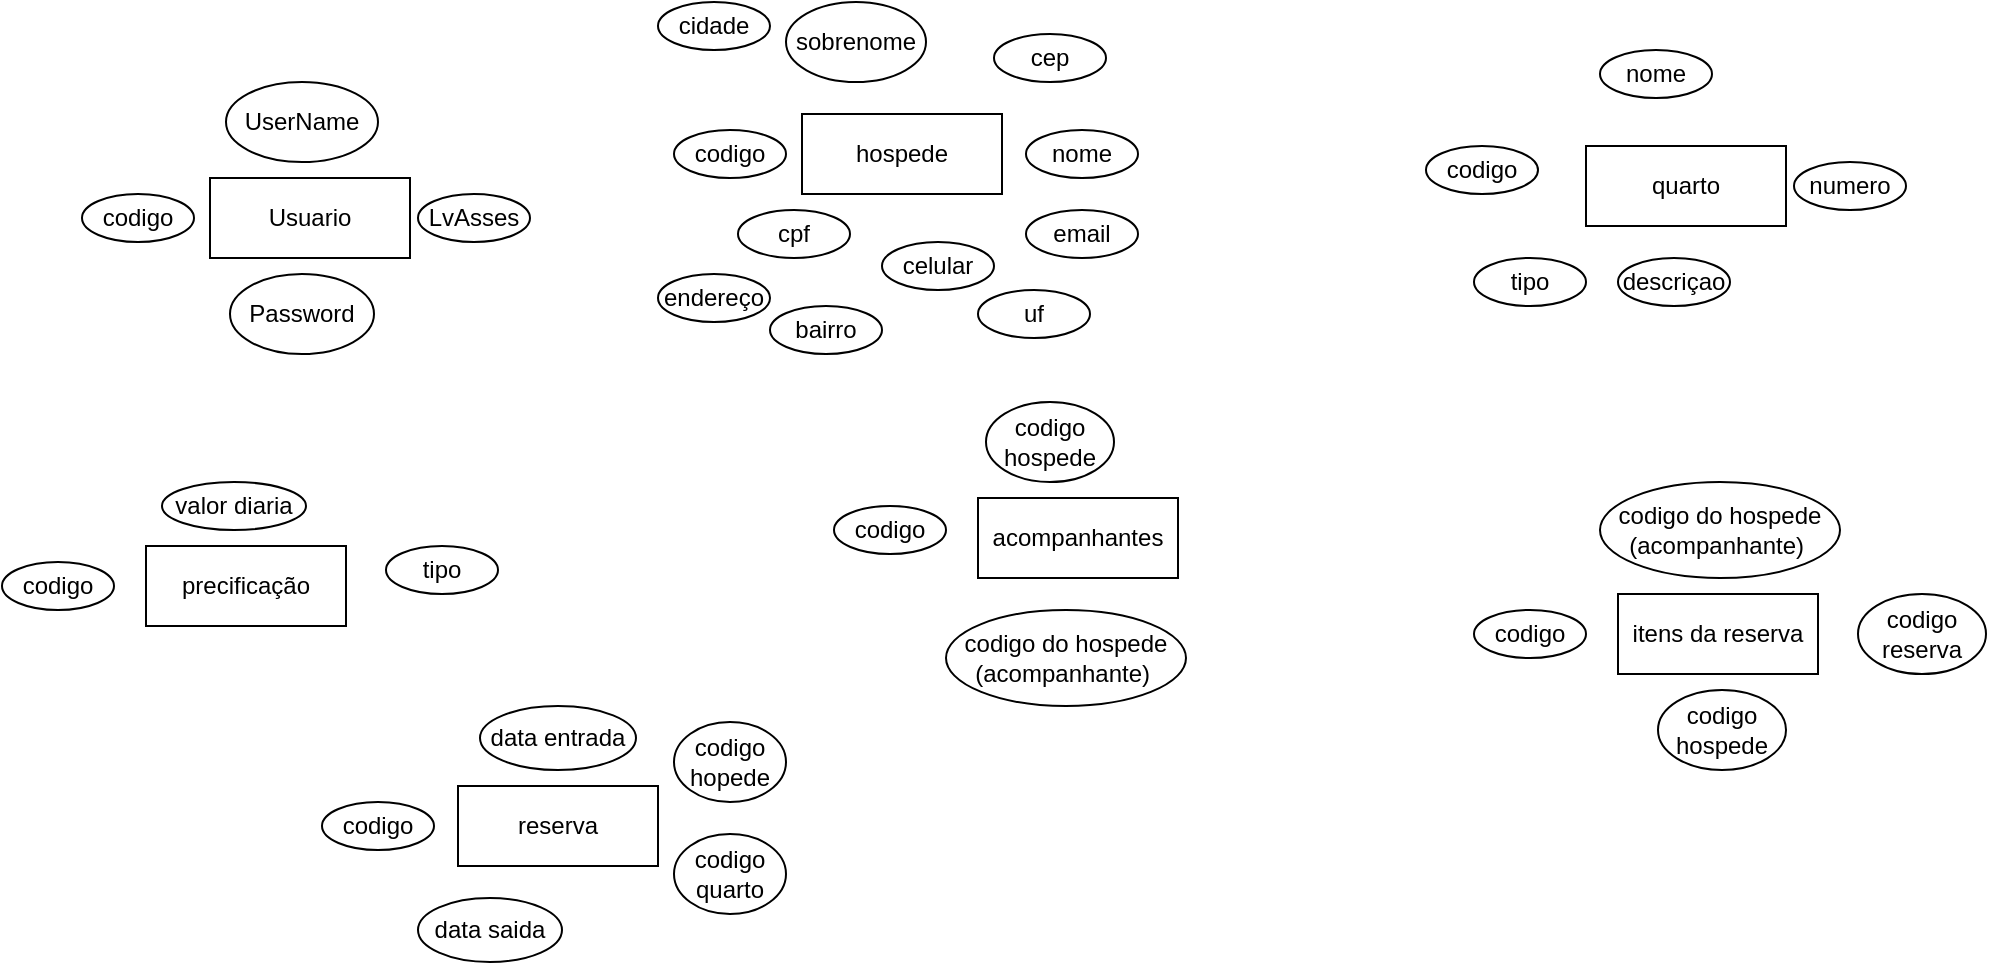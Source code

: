 <mxfile version="26.0.8">
  <diagram name="Página-1" id="wkwMZMTxy4xbMyuyJt76">
    <mxGraphModel dx="1259" dy="662" grid="1" gridSize="8" guides="1" tooltips="1" connect="1" arrows="1" fold="1" page="1" pageScale="1" pageWidth="1654" pageHeight="1169" math="0" shadow="0">
      <root>
        <mxCell id="0" />
        <mxCell id="1" parent="0" />
        <mxCell id="MKk7beEa5KVWcvYZorYV-1" value="Usuario" style="whiteSpace=wrap;html=1;align=center;" parent="1" vertex="1">
          <mxGeometry x="104" y="128" width="100" height="40" as="geometry" />
        </mxCell>
        <mxCell id="MKk7beEa5KVWcvYZorYV-2" value="codigo" style="ellipse;whiteSpace=wrap;html=1;align=center;" parent="1" vertex="1">
          <mxGeometry x="40" y="136" width="56" height="24" as="geometry" />
        </mxCell>
        <mxCell id="MKk7beEa5KVWcvYZorYV-3" value="UserName" style="ellipse;whiteSpace=wrap;html=1;align=center;" parent="1" vertex="1">
          <mxGeometry x="112" y="80" width="76" height="40" as="geometry" />
        </mxCell>
        <mxCell id="MKk7beEa5KVWcvYZorYV-4" value="Password" style="ellipse;whiteSpace=wrap;html=1;align=center;" parent="1" vertex="1">
          <mxGeometry x="114" y="176" width="72" height="40" as="geometry" />
        </mxCell>
        <mxCell id="MKk7beEa5KVWcvYZorYV-5" value="LvAsses" style="ellipse;whiteSpace=wrap;html=1;align=center;" parent="1" vertex="1">
          <mxGeometry x="208" y="136" width="56" height="24" as="geometry" />
        </mxCell>
        <mxCell id="MKk7beEa5KVWcvYZorYV-6" value="hospede" style="whiteSpace=wrap;html=1;align=center;" parent="1" vertex="1">
          <mxGeometry x="400" y="96" width="100" height="40" as="geometry" />
        </mxCell>
        <mxCell id="MKk7beEa5KVWcvYZorYV-7" value="codigo" style="ellipse;whiteSpace=wrap;html=1;align=center;" parent="1" vertex="1">
          <mxGeometry x="336" y="104" width="56" height="24" as="geometry" />
        </mxCell>
        <mxCell id="MKk7beEa5KVWcvYZorYV-8" value="sobrenome" style="ellipse;whiteSpace=wrap;html=1;align=center;" parent="1" vertex="1">
          <mxGeometry x="392" y="40" width="70" height="40" as="geometry" />
        </mxCell>
        <mxCell id="MKk7beEa5KVWcvYZorYV-9" value="nome" style="ellipse;whiteSpace=wrap;html=1;align=center;" parent="1" vertex="1">
          <mxGeometry x="512" y="104" width="56" height="24" as="geometry" />
        </mxCell>
        <mxCell id="MKk7beEa5KVWcvYZorYV-10" value="cpf" style="ellipse;whiteSpace=wrap;html=1;align=center;" parent="1" vertex="1">
          <mxGeometry x="368" y="144" width="56" height="24" as="geometry" />
        </mxCell>
        <mxCell id="MKk7beEa5KVWcvYZorYV-11" value="celular" style="ellipse;whiteSpace=wrap;html=1;align=center;" parent="1" vertex="1">
          <mxGeometry x="440" y="160" width="56" height="24" as="geometry" />
        </mxCell>
        <mxCell id="MKk7beEa5KVWcvYZorYV-12" value="email" style="ellipse;whiteSpace=wrap;html=1;align=center;" parent="1" vertex="1">
          <mxGeometry x="512" y="144" width="56" height="24" as="geometry" />
        </mxCell>
        <mxCell id="YKHne9TACWLXyV4MfOwQ-1" value="endereço" style="ellipse;whiteSpace=wrap;html=1;align=center;" vertex="1" parent="1">
          <mxGeometry x="328" y="176" width="56" height="24" as="geometry" />
        </mxCell>
        <mxCell id="YKHne9TACWLXyV4MfOwQ-2" value="cep" style="ellipse;whiteSpace=wrap;html=1;align=center;" vertex="1" parent="1">
          <mxGeometry x="496" y="56" width="56" height="24" as="geometry" />
        </mxCell>
        <mxCell id="YKHne9TACWLXyV4MfOwQ-3" value="bairro" style="ellipse;whiteSpace=wrap;html=1;align=center;" vertex="1" parent="1">
          <mxGeometry x="384" y="192" width="56" height="24" as="geometry" />
        </mxCell>
        <mxCell id="YKHne9TACWLXyV4MfOwQ-6" value="cidade" style="ellipse;whiteSpace=wrap;html=1;align=center;" vertex="1" parent="1">
          <mxGeometry x="328" y="40" width="56" height="24" as="geometry" />
        </mxCell>
        <mxCell id="YKHne9TACWLXyV4MfOwQ-7" value="uf" style="ellipse;whiteSpace=wrap;html=1;align=center;" vertex="1" parent="1">
          <mxGeometry x="488" y="184" width="56" height="24" as="geometry" />
        </mxCell>
        <mxCell id="YKHne9TACWLXyV4MfOwQ-9" value="quarto" style="whiteSpace=wrap;html=1;align=center;" vertex="1" parent="1">
          <mxGeometry x="792" y="112" width="100" height="40" as="geometry" />
        </mxCell>
        <mxCell id="YKHne9TACWLXyV4MfOwQ-10" value="descriçao" style="ellipse;whiteSpace=wrap;html=1;align=center;" vertex="1" parent="1">
          <mxGeometry x="808" y="168" width="56" height="24" as="geometry" />
        </mxCell>
        <mxCell id="YKHne9TACWLXyV4MfOwQ-11" value="tipo" style="ellipse;whiteSpace=wrap;html=1;align=center;" vertex="1" parent="1">
          <mxGeometry x="736" y="168" width="56" height="24" as="geometry" />
        </mxCell>
        <mxCell id="YKHne9TACWLXyV4MfOwQ-12" value="nome" style="ellipse;whiteSpace=wrap;html=1;align=center;" vertex="1" parent="1">
          <mxGeometry x="799" y="64" width="56" height="24" as="geometry" />
        </mxCell>
        <mxCell id="YKHne9TACWLXyV4MfOwQ-13" value="codigo" style="ellipse;whiteSpace=wrap;html=1;align=center;" vertex="1" parent="1">
          <mxGeometry x="712" y="112" width="56" height="24" as="geometry" />
        </mxCell>
        <mxCell id="YKHne9TACWLXyV4MfOwQ-14" value="numero" style="ellipse;whiteSpace=wrap;html=1;align=center;" vertex="1" parent="1">
          <mxGeometry x="896" y="120" width="56" height="24" as="geometry" />
        </mxCell>
        <mxCell id="YKHne9TACWLXyV4MfOwQ-15" style="edgeStyle=orthogonalEdgeStyle;rounded=0;orthogonalLoop=1;jettySize=auto;html=1;exitX=0.5;exitY=1;exitDx=0;exitDy=0;" edge="1" parent="1" source="YKHne9TACWLXyV4MfOwQ-6" target="YKHne9TACWLXyV4MfOwQ-6">
          <mxGeometry relative="1" as="geometry" />
        </mxCell>
        <mxCell id="YKHne9TACWLXyV4MfOwQ-17" value="precificação" style="whiteSpace=wrap;html=1;align=center;" vertex="1" parent="1">
          <mxGeometry x="72" y="312" width="100" height="40" as="geometry" />
        </mxCell>
        <mxCell id="YKHne9TACWLXyV4MfOwQ-18" value="codigo" style="ellipse;whiteSpace=wrap;html=1;align=center;" vertex="1" parent="1">
          <mxGeometry y="320" width="56" height="24" as="geometry" />
        </mxCell>
        <mxCell id="YKHne9TACWLXyV4MfOwQ-19" value="valor diaria&lt;span style=&quot;color: rgba(0, 0, 0, 0); font-family: monospace; font-size: 0px; text-align: start; text-wrap-mode: nowrap;&quot;&gt;%3CmxGraphModel%3E%3Croot%3E%3CmxCell%20id%3D%220%22%2F%3E%3CmxCell%20id%3D%221%22%20parent%3D%220%22%2F%3E%3CmxCell%20id%3D%222%22%20value%3D%22codigo%22%20style%3D%22ellipse%3BwhiteSpace%3Dwrap%3Bhtml%3D1%3Balign%3Dcenter%3B%22%20vertex%3D%221%22%20parent%3D%221%22%3E%3CmxGeometry%20x%3D%2240%22%20y%3D%22136%22%20width%3D%2256%22%20height%3D%2224%22%20as%3D%22geometry%22%2F%3E%3C%2FmxCell%3E%3C%2Froot%3E%3C%2FmxGraphModel%3E&lt;/span&gt;" style="ellipse;whiteSpace=wrap;html=1;align=center;" vertex="1" parent="1">
          <mxGeometry x="80" y="280" width="72" height="24" as="geometry" />
        </mxCell>
        <mxCell id="YKHne9TACWLXyV4MfOwQ-20" value="codigo" style="ellipse;whiteSpace=wrap;html=1;align=center;" vertex="1" parent="1">
          <mxGeometry x="160" y="440" width="56" height="24" as="geometry" />
        </mxCell>
        <mxCell id="YKHne9TACWLXyV4MfOwQ-21" value="reserva" style="whiteSpace=wrap;html=1;align=center;" vertex="1" parent="1">
          <mxGeometry x="228" y="432" width="100" height="40" as="geometry" />
        </mxCell>
        <mxCell id="YKHne9TACWLXyV4MfOwQ-22" value="tipo" style="ellipse;whiteSpace=wrap;html=1;align=center;" vertex="1" parent="1">
          <mxGeometry x="192" y="312" width="56" height="24" as="geometry" />
        </mxCell>
        <mxCell id="YKHne9TACWLXyV4MfOwQ-23" value="data entrada" style="ellipse;whiteSpace=wrap;html=1;align=center;" vertex="1" parent="1">
          <mxGeometry x="239" y="392" width="78" height="32" as="geometry" />
        </mxCell>
        <mxCell id="YKHne9TACWLXyV4MfOwQ-24" value="data saida" style="ellipse;whiteSpace=wrap;html=1;align=center;" vertex="1" parent="1">
          <mxGeometry x="208" y="488" width="72" height="32" as="geometry" />
        </mxCell>
        <mxCell id="YKHne9TACWLXyV4MfOwQ-25" value="codigo quarto" style="ellipse;whiteSpace=wrap;html=1;align=center;" vertex="1" parent="1">
          <mxGeometry x="336" y="456" width="56" height="40" as="geometry" />
        </mxCell>
        <mxCell id="YKHne9TACWLXyV4MfOwQ-26" value="codigo hopede" style="ellipse;whiteSpace=wrap;html=1;align=center;" vertex="1" parent="1">
          <mxGeometry x="336" y="400" width="56" height="40" as="geometry" />
        </mxCell>
        <mxCell id="YKHne9TACWLXyV4MfOwQ-27" value="itens da reserva" style="whiteSpace=wrap;html=1;align=center;" vertex="1" parent="1">
          <mxGeometry x="808" y="336" width="100" height="40" as="geometry" />
        </mxCell>
        <mxCell id="YKHne9TACWLXyV4MfOwQ-28" value="codigo reserva" style="ellipse;whiteSpace=wrap;html=1;align=center;" vertex="1" parent="1">
          <mxGeometry x="928" y="336" width="64" height="40" as="geometry" />
        </mxCell>
        <mxCell id="YKHne9TACWLXyV4MfOwQ-29" value="codigo" style="ellipse;whiteSpace=wrap;html=1;align=center;" vertex="1" parent="1">
          <mxGeometry x="736" y="344" width="56" height="24" as="geometry" />
        </mxCell>
        <mxCell id="YKHne9TACWLXyV4MfOwQ-30" value="codigo do hospede&lt;div&gt;(acompanhante)&amp;nbsp;&lt;/div&gt;" style="ellipse;whiteSpace=wrap;html=1;align=center;" vertex="1" parent="1">
          <mxGeometry x="799" y="280" width="120" height="48" as="geometry" />
        </mxCell>
        <mxCell id="YKHne9TACWLXyV4MfOwQ-31" value="codigo hospede" style="ellipse;whiteSpace=wrap;html=1;align=center;" vertex="1" parent="1">
          <mxGeometry x="828" y="384" width="64" height="40" as="geometry" />
        </mxCell>
        <mxCell id="YKHne9TACWLXyV4MfOwQ-32" value="acompanhantes" style="whiteSpace=wrap;html=1;align=center;" vertex="1" parent="1">
          <mxGeometry x="488" y="288" width="100" height="40" as="geometry" />
        </mxCell>
        <mxCell id="YKHne9TACWLXyV4MfOwQ-33" value="codigo" style="ellipse;whiteSpace=wrap;html=1;align=center;" vertex="1" parent="1">
          <mxGeometry x="416" y="292" width="56" height="24" as="geometry" />
        </mxCell>
        <mxCell id="YKHne9TACWLXyV4MfOwQ-34" value="codigo hospede" style="ellipse;whiteSpace=wrap;html=1;align=center;" vertex="1" parent="1">
          <mxGeometry x="492" y="240" width="64" height="40" as="geometry" />
        </mxCell>
        <mxCell id="YKHne9TACWLXyV4MfOwQ-35" value="codigo do hospede&lt;div&gt;(acompanhante)&amp;nbsp;&lt;/div&gt;" style="ellipse;whiteSpace=wrap;html=1;align=center;" vertex="1" parent="1">
          <mxGeometry x="472" y="344" width="120" height="48" as="geometry" />
        </mxCell>
      </root>
    </mxGraphModel>
  </diagram>
</mxfile>
